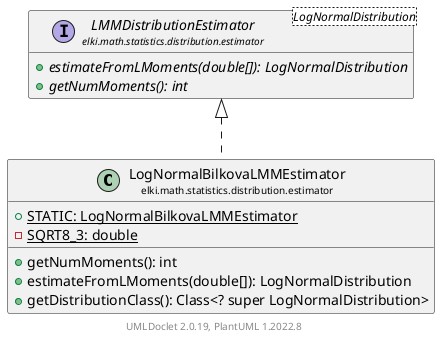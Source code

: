 @startuml
    remove .*\.(Instance|Par|Parameterizer|Factory)$
    set namespaceSeparator none
    hide empty fields
    hide empty methods

    class "<size:14>LogNormalBilkovaLMMEstimator\n<size:10>elki.math.statistics.distribution.estimator" as elki.math.statistics.distribution.estimator.LogNormalBilkovaLMMEstimator [[LogNormalBilkovaLMMEstimator.html]] {
        {static} +STATIC: LogNormalBilkovaLMMEstimator
        {static} -SQRT8_3: double
        +getNumMoments(): int
        +estimateFromLMoments(double[]): LogNormalDistribution
        +getDistributionClass(): Class<? super LogNormalDistribution>
    }

    interface "<size:14>LMMDistributionEstimator\n<size:10>elki.math.statistics.distribution.estimator" as elki.math.statistics.distribution.estimator.LMMDistributionEstimator<LogNormalDistribution> [[LMMDistributionEstimator.html]] {
        {abstract} +estimateFromLMoments(double[]): LogNormalDistribution
        {abstract} +getNumMoments(): int
    }
    class "<size:14>LogNormalBilkovaLMMEstimator.Par\n<size:10>elki.math.statistics.distribution.estimator" as elki.math.statistics.distribution.estimator.LogNormalBilkovaLMMEstimator.Par [[LogNormalBilkovaLMMEstimator.Par.html]]

    elki.math.statistics.distribution.estimator.LMMDistributionEstimator <|.. elki.math.statistics.distribution.estimator.LogNormalBilkovaLMMEstimator
    elki.math.statistics.distribution.estimator.LogNormalBilkovaLMMEstimator +-- elki.math.statistics.distribution.estimator.LogNormalBilkovaLMMEstimator.Par

    center footer UMLDoclet 2.0.19, PlantUML 1.2022.8
@enduml
